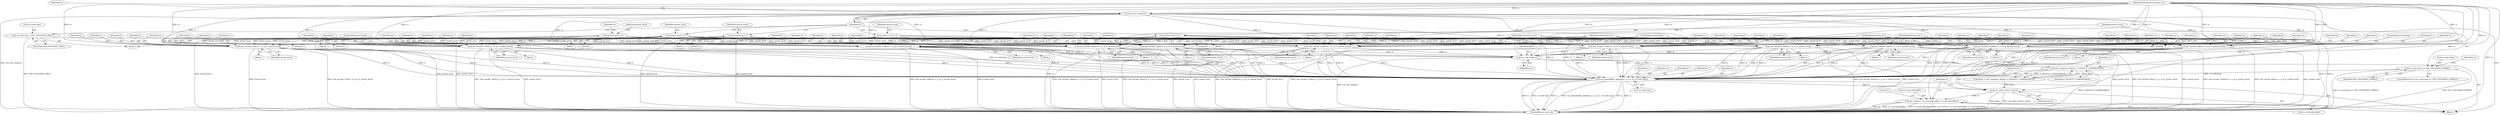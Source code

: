 digraph "0_qemu_9f64916da20eea67121d544698676295bbb105a7_8@API" {
"1000432" [label="(Call,vnc_framebuffer_update(vs, x, y, w, h, vs->zrle.type))"];
"1000429" [label="(Call,zrle_compress_data(vs, Z_DEFAULT_COMPRESSION))"];
"1000425" [label="(Call,vnc_zrle_stop(vs))"];
"1000258" [label="(Call,zrle_encode_15le(vs, x, y, w, h, zywrle_level))"];
"1000197" [label="(Call,vnc_zrle_start(vs))"];
"1000101" [label="(MethodParameterIn,VncState *vs)"];
"1000102" [label="(MethodParameterIn,int x)"];
"1000103" [label="(MethodParameterIn,int y)"];
"1000104" [label="(MethodParameterIn,int w)"];
"1000105" [label="(MethodParameterIn,int h)"];
"1000171" [label="(Call,zywrle_level = 3)"];
"1000184" [label="(Call,zywrle_level = 2)"];
"1000189" [label="(Call,zywrle_level = 1)"];
"1000194" [label="(Call,zywrle_level = 0)"];
"1000151" [label="(Call,zywrle_level = 0)"];
"1000396" [label="(Call,zrle_encode_24ble(vs, x, y, w, h, zywrle_level))"];
"1000408" [label="(Call,zrle_encode_32be(vs, x, y, w, h, zywrle_level))"];
"1000237" [label="(Call,zrle_encode_16le(vs, x, y, w, h, zywrle_level))"];
"1000228" [label="(Call,zrle_encode_16be(vs, x, y, w, h, zywrle_level))"];
"1000387" [label="(Call,zrle_encode_24bbe(vs, x, y, w, h, zywrle_level))"];
"1000207" [label="(Call,zrle_encode_8ne(vs, x, y, w, h, zywrle_level))"];
"1000357" [label="(Call,zrle_encode_24abe(vs, x, y, w, h, zywrle_level))"];
"1000366" [label="(Call,zrle_encode_24ale(vs, x, y, w, h, zywrle_level))"];
"1000417" [label="(Call,zrle_encode_32le(vs, x, y, w, h, zywrle_level))"];
"1000249" [label="(Call,zrle_encode_15be(vs, x, y, w, h, zywrle_level))"];
"1000116" [label="(Call,vs->zrle.type == VNC_ENCODING_ZYWRLE)"];
"1000154" [label="(Call,vs->zrle.type = VNC_ENCODING_ZRLE)"];
"1000443" [label="(Call,vnc_write_u32(vs, bytes))"];
"1000446" [label="(Call,vnc_write(vs, vs->zrle.zlib.buffer, vs->zrle.zlib.offset))"];
"1000438" [label="(Call,vs->zrle.type)"];
"1000248" [label="(Block,)"];
"1000232" [label="(Identifier,w)"];
"1000412" [label="(Identifier,w)"];
"1000257" [label="(Block,)"];
"1000358" [label="(Identifier,vs)"];
"1000157" [label="(Identifier,vs)"];
"1000369" [label="(Identifier,y)"];
"1000262" [label="(Identifier,w)"];
"1000252" [label="(Identifier,y)"];
"1000213" [label="(Identifier,zywrle_level)"];
"1000417" [label="(Call,zrle_encode_32le(vs, x, y, w, h, zywrle_level))"];
"1000409" [label="(Identifier,vs)"];
"1000194" [label="(Call,zywrle_level = 0)"];
"1000367" [label="(Identifier,vs)"];
"1000243" [label="(Identifier,zywrle_level)"];
"1000464" [label="(MethodReturn,static int)"];
"1000389" [label="(Identifier,x)"];
"1000392" [label="(Identifier,h)"];
"1000366" [label="(Call,zrle_encode_24ale(vs, x, y, w, h, zywrle_level))"];
"1000363" [label="(Identifier,zywrle_level)"];
"1000360" [label="(Identifier,y)"];
"1000422" [label="(Identifier,h)"];
"1000129" [label="(Identifier,vs)"];
"1000263" [label="(Identifier,h)"];
"1000455" [label="(Call,vs->zrle.zlib.offset)"];
"1000170" [label="(Block,)"];
"1000195" [label="(Identifier,zywrle_level)"];
"1000397" [label="(Identifier,vs)"];
"1000429" [label="(Call,zrle_compress_data(vs, Z_DEFAULT_COMPRESSION))"];
"1000390" [label="(Identifier,y)"];
"1000446" [label="(Call,vnc_write(vs, vs->zrle.zlib.buffer, vs->zrle.zlib.offset))"];
"1000122" [label="(Identifier,VNC_ENCODING_ZYWRLE)"];
"1000196" [label="(Literal,0)"];
"1000183" [label="(Block,)"];
"1000155" [label="(Call,vs->zrle.type)"];
"1000103" [label="(MethodParameterIn,int y)"];
"1000402" [label="(Identifier,zywrle_level)"];
"1000396" [label="(Call,zrle_encode_24ble(vs, x, y, w, h, zywrle_level))"];
"1000255" [label="(Identifier,zywrle_level)"];
"1000400" [label="(Identifier,w)"];
"1000424" [label="(ControlStructure,break;)"];
"1000207" [label="(Call,zrle_encode_8ne(vs, x, y, w, h, zywrle_level))"];
"1000359" [label="(Identifier,x)"];
"1000362" [label="(Identifier,h)"];
"1000260" [label="(Identifier,x)"];
"1000395" [label="(Block,)"];
"1000102" [label="(MethodParameterIn,int x)"];
"1000237" [label="(Call,zrle_encode_16le(vs, x, y, w, h, zywrle_level))"];
"1000251" [label="(Identifier,x)"];
"1000153" [label="(Literal,0)"];
"1000150" [label="(Block,)"];
"1000447" [label="(Identifier,vs)"];
"1000387" [label="(Call,zrle_encode_24bbe(vs, x, y, w, h, zywrle_level))"];
"1000230" [label="(Identifier,x)"];
"1000434" [label="(Identifier,x)"];
"1000433" [label="(Identifier,vs)"];
"1000249" [label="(Call,zrle_encode_15be(vs, x, y, w, h, zywrle_level))"];
"1000388" [label="(Identifier,vs)"];
"1000115" [label="(ControlStructure,if (vs->zrle.type == VNC_ENCODING_ZYWRLE))"];
"1000435" [label="(Identifier,y)"];
"1000371" [label="(Identifier,h)"];
"1000432" [label="(Call,vnc_framebuffer_update(vs, x, y, w, h, vs->zrle.type))"];
"1000154" [label="(Call,vs->zrle.type = VNC_ENCODING_ZRLE)"];
"1000236" [label="(Block,)"];
"1000391" [label="(Identifier,w)"];
"1000421" [label="(Identifier,w)"];
"1000443" [label="(Call,vnc_write_u32(vs, bytes))"];
"1000423" [label="(Identifier,zywrle_level)"];
"1000408" [label="(Call,zrle_encode_32be(vs, x, y, w, h, zywrle_level))"];
"1000372" [label="(Identifier,zywrle_level)"];
"1000368" [label="(Identifier,x)"];
"1000418" [label="(Identifier,vs)"];
"1000173" [label="(Literal,3)"];
"1000191" [label="(Literal,1)"];
"1000239" [label="(Identifier,x)"];
"1000386" [label="(Block,)"];
"1000210" [label="(Identifier,y)"];
"1000105" [label="(MethodParameterIn,int h)"];
"1000399" [label="(Identifier,y)"];
"1000202" [label="(Identifier,vs)"];
"1000427" [label="(Call,bytes = zrle_compress_data(vs, Z_DEFAULT_COMPRESSION))"];
"1000151" [label="(Call,zywrle_level = 0)"];
"1000356" [label="(Block,)"];
"1000250" [label="(Identifier,vs)"];
"1000116" [label="(Call,vs->zrle.type == VNC_ENCODING_ZYWRLE)"];
"1000229" [label="(Identifier,vs)"];
"1000410" [label="(Identifier,x)"];
"1000198" [label="(Identifier,vs)"];
"1000401" [label="(Identifier,h)"];
"1000184" [label="(Call,zywrle_level = 2)"];
"1000398" [label="(Identifier,x)"];
"1000160" [label="(Identifier,VNC_ENCODING_ZRLE)"];
"1000231" [label="(Identifier,y)"];
"1000357" [label="(Call,zrle_encode_24abe(vs, x, y, w, h, zywrle_level))"];
"1000208" [label="(Identifier,vs)"];
"1000254" [label="(Identifier,h)"];
"1000437" [label="(Identifier,h)"];
"1000234" [label="(Identifier,zywrle_level)"];
"1000117" [label="(Call,vs->zrle.type)"];
"1000431" [label="(Identifier,Z_DEFAULT_COMPRESSION)"];
"1000104" [label="(MethodParameterIn,int w)"];
"1000426" [label="(Identifier,vs)"];
"1000211" [label="(Identifier,w)"];
"1000209" [label="(Identifier,x)"];
"1000414" [label="(Identifier,zywrle_level)"];
"1000259" [label="(Identifier,vs)"];
"1000238" [label="(Identifier,vs)"];
"1000428" [label="(Identifier,bytes)"];
"1000152" [label="(Identifier,zywrle_level)"];
"1000419" [label="(Identifier,x)"];
"1000430" [label="(Identifier,vs)"];
"1000365" [label="(Block,)"];
"1000193" [label="(Block,)"];
"1000186" [label="(Literal,2)"];
"1000197" [label="(Call,vnc_zrle_start(vs))"];
"1000264" [label="(Identifier,zywrle_level)"];
"1000205" [label="(Block,)"];
"1000190" [label="(Identifier,zywrle_level)"];
"1000258" [label="(Call,zrle_encode_15le(vs, x, y, w, h, zywrle_level))"];
"1000233" [label="(Identifier,h)"];
"1000361" [label="(Identifier,w)"];
"1000444" [label="(Identifier,vs)"];
"1000240" [label="(Identifier,y)"];
"1000463" [label="(Literal,1)"];
"1000411" [label="(Identifier,y)"];
"1000448" [label="(Call,vs->zrle.zlib.buffer)"];
"1000416" [label="(Block,)"];
"1000101" [label="(MethodParameterIn,VncState *vs)"];
"1000185" [label="(Identifier,zywrle_level)"];
"1000172" [label="(Identifier,zywrle_level)"];
"1000189" [label="(Call,zywrle_level = 1)"];
"1000242" [label="(Identifier,h)"];
"1000106" [label="(Block,)"];
"1000265" [label="(ControlStructure,break;)"];
"1000241" [label="(Identifier,w)"];
"1000227" [label="(Block,)"];
"1000228" [label="(Call,zrle_encode_16be(vs, x, y, w, h, zywrle_level))"];
"1000212" [label="(Identifier,h)"];
"1000407" [label="(Block,)"];
"1000413" [label="(Identifier,h)"];
"1000253" [label="(Identifier,w)"];
"1000261" [label="(Identifier,y)"];
"1000188" [label="(Block,)"];
"1000445" [label="(Identifier,bytes)"];
"1000425" [label="(Call,vnc_zrle_stop(vs))"];
"1000393" [label="(Identifier,zywrle_level)"];
"1000214" [label="(ControlStructure,break;)"];
"1000420" [label="(Identifier,y)"];
"1000171" [label="(Call,zywrle_level = 3)"];
"1000436" [label="(Identifier,w)"];
"1000370" [label="(Identifier,w)"];
"1000432" -> "1000106"  [label="AST: "];
"1000432" -> "1000438"  [label="CFG: "];
"1000433" -> "1000432"  [label="AST: "];
"1000434" -> "1000432"  [label="AST: "];
"1000435" -> "1000432"  [label="AST: "];
"1000436" -> "1000432"  [label="AST: "];
"1000437" -> "1000432"  [label="AST: "];
"1000438" -> "1000432"  [label="AST: "];
"1000444" -> "1000432"  [label="CFG: "];
"1000432" -> "1000464"  [label="DDG: w"];
"1000432" -> "1000464"  [label="DDG: h"];
"1000432" -> "1000464"  [label="DDG: vs->zrle.type"];
"1000432" -> "1000464"  [label="DDG: x"];
"1000432" -> "1000464"  [label="DDG: vnc_framebuffer_update(vs, x, y, w, h, vs->zrle.type)"];
"1000432" -> "1000464"  [label="DDG: y"];
"1000429" -> "1000432"  [label="DDG: vs"];
"1000101" -> "1000432"  [label="DDG: vs"];
"1000258" -> "1000432"  [label="DDG: x"];
"1000258" -> "1000432"  [label="DDG: y"];
"1000258" -> "1000432"  [label="DDG: w"];
"1000258" -> "1000432"  [label="DDG: h"];
"1000249" -> "1000432"  [label="DDG: x"];
"1000249" -> "1000432"  [label="DDG: y"];
"1000249" -> "1000432"  [label="DDG: w"];
"1000249" -> "1000432"  [label="DDG: h"];
"1000207" -> "1000432"  [label="DDG: x"];
"1000207" -> "1000432"  [label="DDG: y"];
"1000207" -> "1000432"  [label="DDG: w"];
"1000207" -> "1000432"  [label="DDG: h"];
"1000387" -> "1000432"  [label="DDG: x"];
"1000387" -> "1000432"  [label="DDG: y"];
"1000387" -> "1000432"  [label="DDG: w"];
"1000387" -> "1000432"  [label="DDG: h"];
"1000366" -> "1000432"  [label="DDG: x"];
"1000366" -> "1000432"  [label="DDG: y"];
"1000366" -> "1000432"  [label="DDG: w"];
"1000366" -> "1000432"  [label="DDG: h"];
"1000228" -> "1000432"  [label="DDG: x"];
"1000228" -> "1000432"  [label="DDG: y"];
"1000228" -> "1000432"  [label="DDG: w"];
"1000228" -> "1000432"  [label="DDG: h"];
"1000417" -> "1000432"  [label="DDG: x"];
"1000417" -> "1000432"  [label="DDG: y"];
"1000417" -> "1000432"  [label="DDG: w"];
"1000417" -> "1000432"  [label="DDG: h"];
"1000357" -> "1000432"  [label="DDG: x"];
"1000357" -> "1000432"  [label="DDG: y"];
"1000357" -> "1000432"  [label="DDG: w"];
"1000357" -> "1000432"  [label="DDG: h"];
"1000237" -> "1000432"  [label="DDG: x"];
"1000237" -> "1000432"  [label="DDG: y"];
"1000237" -> "1000432"  [label="DDG: w"];
"1000237" -> "1000432"  [label="DDG: h"];
"1000396" -> "1000432"  [label="DDG: x"];
"1000396" -> "1000432"  [label="DDG: y"];
"1000396" -> "1000432"  [label="DDG: w"];
"1000396" -> "1000432"  [label="DDG: h"];
"1000408" -> "1000432"  [label="DDG: x"];
"1000408" -> "1000432"  [label="DDG: y"];
"1000408" -> "1000432"  [label="DDG: w"];
"1000408" -> "1000432"  [label="DDG: h"];
"1000102" -> "1000432"  [label="DDG: x"];
"1000103" -> "1000432"  [label="DDG: y"];
"1000104" -> "1000432"  [label="DDG: w"];
"1000105" -> "1000432"  [label="DDG: h"];
"1000116" -> "1000432"  [label="DDG: vs->zrle.type"];
"1000154" -> "1000432"  [label="DDG: vs->zrle.type"];
"1000432" -> "1000443"  [label="DDG: vs"];
"1000429" -> "1000427"  [label="AST: "];
"1000429" -> "1000431"  [label="CFG: "];
"1000430" -> "1000429"  [label="AST: "];
"1000431" -> "1000429"  [label="AST: "];
"1000427" -> "1000429"  [label="CFG: "];
"1000429" -> "1000464"  [label="DDG: Z_DEFAULT_COMPRESSION"];
"1000429" -> "1000427"  [label="DDG: vs"];
"1000429" -> "1000427"  [label="DDG: Z_DEFAULT_COMPRESSION"];
"1000425" -> "1000429"  [label="DDG: vs"];
"1000101" -> "1000429"  [label="DDG: vs"];
"1000425" -> "1000106"  [label="AST: "];
"1000425" -> "1000426"  [label="CFG: "];
"1000426" -> "1000425"  [label="AST: "];
"1000428" -> "1000425"  [label="CFG: "];
"1000425" -> "1000464"  [label="DDG: vnc_zrle_stop(vs)"];
"1000258" -> "1000425"  [label="DDG: vs"];
"1000396" -> "1000425"  [label="DDG: vs"];
"1000408" -> "1000425"  [label="DDG: vs"];
"1000237" -> "1000425"  [label="DDG: vs"];
"1000228" -> "1000425"  [label="DDG: vs"];
"1000387" -> "1000425"  [label="DDG: vs"];
"1000207" -> "1000425"  [label="DDG: vs"];
"1000357" -> "1000425"  [label="DDG: vs"];
"1000366" -> "1000425"  [label="DDG: vs"];
"1000417" -> "1000425"  [label="DDG: vs"];
"1000249" -> "1000425"  [label="DDG: vs"];
"1000197" -> "1000425"  [label="DDG: vs"];
"1000101" -> "1000425"  [label="DDG: vs"];
"1000258" -> "1000257"  [label="AST: "];
"1000258" -> "1000264"  [label="CFG: "];
"1000259" -> "1000258"  [label="AST: "];
"1000260" -> "1000258"  [label="AST: "];
"1000261" -> "1000258"  [label="AST: "];
"1000262" -> "1000258"  [label="AST: "];
"1000263" -> "1000258"  [label="AST: "];
"1000264" -> "1000258"  [label="AST: "];
"1000265" -> "1000258"  [label="CFG: "];
"1000258" -> "1000464"  [label="DDG: zywrle_level"];
"1000258" -> "1000464"  [label="DDG: zrle_encode_15le(vs, x, y, w, h, zywrle_level)"];
"1000197" -> "1000258"  [label="DDG: vs"];
"1000101" -> "1000258"  [label="DDG: vs"];
"1000102" -> "1000258"  [label="DDG: x"];
"1000103" -> "1000258"  [label="DDG: y"];
"1000104" -> "1000258"  [label="DDG: w"];
"1000105" -> "1000258"  [label="DDG: h"];
"1000171" -> "1000258"  [label="DDG: zywrle_level"];
"1000184" -> "1000258"  [label="DDG: zywrle_level"];
"1000189" -> "1000258"  [label="DDG: zywrle_level"];
"1000194" -> "1000258"  [label="DDG: zywrle_level"];
"1000151" -> "1000258"  [label="DDG: zywrle_level"];
"1000197" -> "1000106"  [label="AST: "];
"1000197" -> "1000198"  [label="CFG: "];
"1000198" -> "1000197"  [label="AST: "];
"1000202" -> "1000197"  [label="CFG: "];
"1000197" -> "1000464"  [label="DDG: vnc_zrle_start(vs)"];
"1000101" -> "1000197"  [label="DDG: vs"];
"1000197" -> "1000207"  [label="DDG: vs"];
"1000197" -> "1000228"  [label="DDG: vs"];
"1000197" -> "1000237"  [label="DDG: vs"];
"1000197" -> "1000249"  [label="DDG: vs"];
"1000197" -> "1000357"  [label="DDG: vs"];
"1000197" -> "1000366"  [label="DDG: vs"];
"1000197" -> "1000387"  [label="DDG: vs"];
"1000197" -> "1000396"  [label="DDG: vs"];
"1000197" -> "1000408"  [label="DDG: vs"];
"1000197" -> "1000417"  [label="DDG: vs"];
"1000101" -> "1000100"  [label="AST: "];
"1000101" -> "1000464"  [label="DDG: vs"];
"1000101" -> "1000207"  [label="DDG: vs"];
"1000101" -> "1000228"  [label="DDG: vs"];
"1000101" -> "1000237"  [label="DDG: vs"];
"1000101" -> "1000249"  [label="DDG: vs"];
"1000101" -> "1000357"  [label="DDG: vs"];
"1000101" -> "1000366"  [label="DDG: vs"];
"1000101" -> "1000387"  [label="DDG: vs"];
"1000101" -> "1000396"  [label="DDG: vs"];
"1000101" -> "1000408"  [label="DDG: vs"];
"1000101" -> "1000417"  [label="DDG: vs"];
"1000101" -> "1000443"  [label="DDG: vs"];
"1000101" -> "1000446"  [label="DDG: vs"];
"1000102" -> "1000100"  [label="AST: "];
"1000102" -> "1000464"  [label="DDG: x"];
"1000102" -> "1000207"  [label="DDG: x"];
"1000102" -> "1000228"  [label="DDG: x"];
"1000102" -> "1000237"  [label="DDG: x"];
"1000102" -> "1000249"  [label="DDG: x"];
"1000102" -> "1000357"  [label="DDG: x"];
"1000102" -> "1000366"  [label="DDG: x"];
"1000102" -> "1000387"  [label="DDG: x"];
"1000102" -> "1000396"  [label="DDG: x"];
"1000102" -> "1000408"  [label="DDG: x"];
"1000102" -> "1000417"  [label="DDG: x"];
"1000103" -> "1000100"  [label="AST: "];
"1000103" -> "1000464"  [label="DDG: y"];
"1000103" -> "1000207"  [label="DDG: y"];
"1000103" -> "1000228"  [label="DDG: y"];
"1000103" -> "1000237"  [label="DDG: y"];
"1000103" -> "1000249"  [label="DDG: y"];
"1000103" -> "1000357"  [label="DDG: y"];
"1000103" -> "1000366"  [label="DDG: y"];
"1000103" -> "1000387"  [label="DDG: y"];
"1000103" -> "1000396"  [label="DDG: y"];
"1000103" -> "1000408"  [label="DDG: y"];
"1000103" -> "1000417"  [label="DDG: y"];
"1000104" -> "1000100"  [label="AST: "];
"1000104" -> "1000464"  [label="DDG: w"];
"1000104" -> "1000207"  [label="DDG: w"];
"1000104" -> "1000228"  [label="DDG: w"];
"1000104" -> "1000237"  [label="DDG: w"];
"1000104" -> "1000249"  [label="DDG: w"];
"1000104" -> "1000357"  [label="DDG: w"];
"1000104" -> "1000366"  [label="DDG: w"];
"1000104" -> "1000387"  [label="DDG: w"];
"1000104" -> "1000396"  [label="DDG: w"];
"1000104" -> "1000408"  [label="DDG: w"];
"1000104" -> "1000417"  [label="DDG: w"];
"1000105" -> "1000100"  [label="AST: "];
"1000105" -> "1000464"  [label="DDG: h"];
"1000105" -> "1000207"  [label="DDG: h"];
"1000105" -> "1000228"  [label="DDG: h"];
"1000105" -> "1000237"  [label="DDG: h"];
"1000105" -> "1000249"  [label="DDG: h"];
"1000105" -> "1000357"  [label="DDG: h"];
"1000105" -> "1000366"  [label="DDG: h"];
"1000105" -> "1000387"  [label="DDG: h"];
"1000105" -> "1000396"  [label="DDG: h"];
"1000105" -> "1000408"  [label="DDG: h"];
"1000105" -> "1000417"  [label="DDG: h"];
"1000171" -> "1000170"  [label="AST: "];
"1000171" -> "1000173"  [label="CFG: "];
"1000172" -> "1000171"  [label="AST: "];
"1000173" -> "1000171"  [label="AST: "];
"1000198" -> "1000171"  [label="CFG: "];
"1000171" -> "1000464"  [label="DDG: zywrle_level"];
"1000171" -> "1000207"  [label="DDG: zywrle_level"];
"1000171" -> "1000228"  [label="DDG: zywrle_level"];
"1000171" -> "1000237"  [label="DDG: zywrle_level"];
"1000171" -> "1000249"  [label="DDG: zywrle_level"];
"1000171" -> "1000357"  [label="DDG: zywrle_level"];
"1000171" -> "1000366"  [label="DDG: zywrle_level"];
"1000171" -> "1000387"  [label="DDG: zywrle_level"];
"1000171" -> "1000396"  [label="DDG: zywrle_level"];
"1000171" -> "1000408"  [label="DDG: zywrle_level"];
"1000171" -> "1000417"  [label="DDG: zywrle_level"];
"1000184" -> "1000183"  [label="AST: "];
"1000184" -> "1000186"  [label="CFG: "];
"1000185" -> "1000184"  [label="AST: "];
"1000186" -> "1000184"  [label="AST: "];
"1000198" -> "1000184"  [label="CFG: "];
"1000184" -> "1000464"  [label="DDG: zywrle_level"];
"1000184" -> "1000207"  [label="DDG: zywrle_level"];
"1000184" -> "1000228"  [label="DDG: zywrle_level"];
"1000184" -> "1000237"  [label="DDG: zywrle_level"];
"1000184" -> "1000249"  [label="DDG: zywrle_level"];
"1000184" -> "1000357"  [label="DDG: zywrle_level"];
"1000184" -> "1000366"  [label="DDG: zywrle_level"];
"1000184" -> "1000387"  [label="DDG: zywrle_level"];
"1000184" -> "1000396"  [label="DDG: zywrle_level"];
"1000184" -> "1000408"  [label="DDG: zywrle_level"];
"1000184" -> "1000417"  [label="DDG: zywrle_level"];
"1000189" -> "1000188"  [label="AST: "];
"1000189" -> "1000191"  [label="CFG: "];
"1000190" -> "1000189"  [label="AST: "];
"1000191" -> "1000189"  [label="AST: "];
"1000198" -> "1000189"  [label="CFG: "];
"1000189" -> "1000464"  [label="DDG: zywrle_level"];
"1000189" -> "1000207"  [label="DDG: zywrle_level"];
"1000189" -> "1000228"  [label="DDG: zywrle_level"];
"1000189" -> "1000237"  [label="DDG: zywrle_level"];
"1000189" -> "1000249"  [label="DDG: zywrle_level"];
"1000189" -> "1000357"  [label="DDG: zywrle_level"];
"1000189" -> "1000366"  [label="DDG: zywrle_level"];
"1000189" -> "1000387"  [label="DDG: zywrle_level"];
"1000189" -> "1000396"  [label="DDG: zywrle_level"];
"1000189" -> "1000408"  [label="DDG: zywrle_level"];
"1000189" -> "1000417"  [label="DDG: zywrle_level"];
"1000194" -> "1000193"  [label="AST: "];
"1000194" -> "1000196"  [label="CFG: "];
"1000195" -> "1000194"  [label="AST: "];
"1000196" -> "1000194"  [label="AST: "];
"1000198" -> "1000194"  [label="CFG: "];
"1000194" -> "1000464"  [label="DDG: zywrle_level"];
"1000194" -> "1000207"  [label="DDG: zywrle_level"];
"1000194" -> "1000228"  [label="DDG: zywrle_level"];
"1000194" -> "1000237"  [label="DDG: zywrle_level"];
"1000194" -> "1000249"  [label="DDG: zywrle_level"];
"1000194" -> "1000357"  [label="DDG: zywrle_level"];
"1000194" -> "1000366"  [label="DDG: zywrle_level"];
"1000194" -> "1000387"  [label="DDG: zywrle_level"];
"1000194" -> "1000396"  [label="DDG: zywrle_level"];
"1000194" -> "1000408"  [label="DDG: zywrle_level"];
"1000194" -> "1000417"  [label="DDG: zywrle_level"];
"1000151" -> "1000150"  [label="AST: "];
"1000151" -> "1000153"  [label="CFG: "];
"1000152" -> "1000151"  [label="AST: "];
"1000153" -> "1000151"  [label="AST: "];
"1000157" -> "1000151"  [label="CFG: "];
"1000151" -> "1000464"  [label="DDG: zywrle_level"];
"1000151" -> "1000207"  [label="DDG: zywrle_level"];
"1000151" -> "1000228"  [label="DDG: zywrle_level"];
"1000151" -> "1000237"  [label="DDG: zywrle_level"];
"1000151" -> "1000249"  [label="DDG: zywrle_level"];
"1000151" -> "1000357"  [label="DDG: zywrle_level"];
"1000151" -> "1000366"  [label="DDG: zywrle_level"];
"1000151" -> "1000387"  [label="DDG: zywrle_level"];
"1000151" -> "1000396"  [label="DDG: zywrle_level"];
"1000151" -> "1000408"  [label="DDG: zywrle_level"];
"1000151" -> "1000417"  [label="DDG: zywrle_level"];
"1000396" -> "1000395"  [label="AST: "];
"1000396" -> "1000402"  [label="CFG: "];
"1000397" -> "1000396"  [label="AST: "];
"1000398" -> "1000396"  [label="AST: "];
"1000399" -> "1000396"  [label="AST: "];
"1000400" -> "1000396"  [label="AST: "];
"1000401" -> "1000396"  [label="AST: "];
"1000402" -> "1000396"  [label="AST: "];
"1000424" -> "1000396"  [label="CFG: "];
"1000396" -> "1000464"  [label="DDG: zrle_encode_24ble(vs, x, y, w, h, zywrle_level)"];
"1000396" -> "1000464"  [label="DDG: zywrle_level"];
"1000408" -> "1000407"  [label="AST: "];
"1000408" -> "1000414"  [label="CFG: "];
"1000409" -> "1000408"  [label="AST: "];
"1000410" -> "1000408"  [label="AST: "];
"1000411" -> "1000408"  [label="AST: "];
"1000412" -> "1000408"  [label="AST: "];
"1000413" -> "1000408"  [label="AST: "];
"1000414" -> "1000408"  [label="AST: "];
"1000424" -> "1000408"  [label="CFG: "];
"1000408" -> "1000464"  [label="DDG: zrle_encode_32be(vs, x, y, w, h, zywrle_level)"];
"1000408" -> "1000464"  [label="DDG: zywrle_level"];
"1000237" -> "1000236"  [label="AST: "];
"1000237" -> "1000243"  [label="CFG: "];
"1000238" -> "1000237"  [label="AST: "];
"1000239" -> "1000237"  [label="AST: "];
"1000240" -> "1000237"  [label="AST: "];
"1000241" -> "1000237"  [label="AST: "];
"1000242" -> "1000237"  [label="AST: "];
"1000243" -> "1000237"  [label="AST: "];
"1000265" -> "1000237"  [label="CFG: "];
"1000237" -> "1000464"  [label="DDG: zrle_encode_16le(vs, x, y, w, h, zywrle_level)"];
"1000237" -> "1000464"  [label="DDG: zywrle_level"];
"1000228" -> "1000227"  [label="AST: "];
"1000228" -> "1000234"  [label="CFG: "];
"1000229" -> "1000228"  [label="AST: "];
"1000230" -> "1000228"  [label="AST: "];
"1000231" -> "1000228"  [label="AST: "];
"1000232" -> "1000228"  [label="AST: "];
"1000233" -> "1000228"  [label="AST: "];
"1000234" -> "1000228"  [label="AST: "];
"1000265" -> "1000228"  [label="CFG: "];
"1000228" -> "1000464"  [label="DDG: zrle_encode_16be(vs, x, y, w, h, zywrle_level)"];
"1000228" -> "1000464"  [label="DDG: zywrle_level"];
"1000387" -> "1000386"  [label="AST: "];
"1000387" -> "1000393"  [label="CFG: "];
"1000388" -> "1000387"  [label="AST: "];
"1000389" -> "1000387"  [label="AST: "];
"1000390" -> "1000387"  [label="AST: "];
"1000391" -> "1000387"  [label="AST: "];
"1000392" -> "1000387"  [label="AST: "];
"1000393" -> "1000387"  [label="AST: "];
"1000424" -> "1000387"  [label="CFG: "];
"1000387" -> "1000464"  [label="DDG: zywrle_level"];
"1000387" -> "1000464"  [label="DDG: zrle_encode_24bbe(vs, x, y, w, h, zywrle_level)"];
"1000207" -> "1000205"  [label="AST: "];
"1000207" -> "1000213"  [label="CFG: "];
"1000208" -> "1000207"  [label="AST: "];
"1000209" -> "1000207"  [label="AST: "];
"1000210" -> "1000207"  [label="AST: "];
"1000211" -> "1000207"  [label="AST: "];
"1000212" -> "1000207"  [label="AST: "];
"1000213" -> "1000207"  [label="AST: "];
"1000214" -> "1000207"  [label="CFG: "];
"1000207" -> "1000464"  [label="DDG: zrle_encode_8ne(vs, x, y, w, h, zywrle_level)"];
"1000207" -> "1000464"  [label="DDG: zywrle_level"];
"1000357" -> "1000356"  [label="AST: "];
"1000357" -> "1000363"  [label="CFG: "];
"1000358" -> "1000357"  [label="AST: "];
"1000359" -> "1000357"  [label="AST: "];
"1000360" -> "1000357"  [label="AST: "];
"1000361" -> "1000357"  [label="AST: "];
"1000362" -> "1000357"  [label="AST: "];
"1000363" -> "1000357"  [label="AST: "];
"1000424" -> "1000357"  [label="CFG: "];
"1000357" -> "1000464"  [label="DDG: zywrle_level"];
"1000357" -> "1000464"  [label="DDG: zrle_encode_24abe(vs, x, y, w, h, zywrle_level)"];
"1000366" -> "1000365"  [label="AST: "];
"1000366" -> "1000372"  [label="CFG: "];
"1000367" -> "1000366"  [label="AST: "];
"1000368" -> "1000366"  [label="AST: "];
"1000369" -> "1000366"  [label="AST: "];
"1000370" -> "1000366"  [label="AST: "];
"1000371" -> "1000366"  [label="AST: "];
"1000372" -> "1000366"  [label="AST: "];
"1000424" -> "1000366"  [label="CFG: "];
"1000366" -> "1000464"  [label="DDG: zrle_encode_24ale(vs, x, y, w, h, zywrle_level)"];
"1000366" -> "1000464"  [label="DDG: zywrle_level"];
"1000417" -> "1000416"  [label="AST: "];
"1000417" -> "1000423"  [label="CFG: "];
"1000418" -> "1000417"  [label="AST: "];
"1000419" -> "1000417"  [label="AST: "];
"1000420" -> "1000417"  [label="AST: "];
"1000421" -> "1000417"  [label="AST: "];
"1000422" -> "1000417"  [label="AST: "];
"1000423" -> "1000417"  [label="AST: "];
"1000424" -> "1000417"  [label="CFG: "];
"1000417" -> "1000464"  [label="DDG: zywrle_level"];
"1000417" -> "1000464"  [label="DDG: zrle_encode_32le(vs, x, y, w, h, zywrle_level)"];
"1000249" -> "1000248"  [label="AST: "];
"1000249" -> "1000255"  [label="CFG: "];
"1000250" -> "1000249"  [label="AST: "];
"1000251" -> "1000249"  [label="AST: "];
"1000252" -> "1000249"  [label="AST: "];
"1000253" -> "1000249"  [label="AST: "];
"1000254" -> "1000249"  [label="AST: "];
"1000255" -> "1000249"  [label="AST: "];
"1000265" -> "1000249"  [label="CFG: "];
"1000249" -> "1000464"  [label="DDG: zywrle_level"];
"1000249" -> "1000464"  [label="DDG: zrle_encode_15be(vs, x, y, w, h, zywrle_level)"];
"1000116" -> "1000115"  [label="AST: "];
"1000116" -> "1000122"  [label="CFG: "];
"1000117" -> "1000116"  [label="AST: "];
"1000122" -> "1000116"  [label="AST: "];
"1000129" -> "1000116"  [label="CFG: "];
"1000195" -> "1000116"  [label="CFG: "];
"1000116" -> "1000464"  [label="DDG: VNC_ENCODING_ZYWRLE"];
"1000116" -> "1000464"  [label="DDG: vs->zrle.type == VNC_ENCODING_ZYWRLE"];
"1000154" -> "1000150"  [label="AST: "];
"1000154" -> "1000160"  [label="CFG: "];
"1000155" -> "1000154"  [label="AST: "];
"1000160" -> "1000154"  [label="AST: "];
"1000198" -> "1000154"  [label="CFG: "];
"1000154" -> "1000464"  [label="DDG: VNC_ENCODING_ZRLE"];
"1000443" -> "1000106"  [label="AST: "];
"1000443" -> "1000445"  [label="CFG: "];
"1000444" -> "1000443"  [label="AST: "];
"1000445" -> "1000443"  [label="AST: "];
"1000447" -> "1000443"  [label="CFG: "];
"1000443" -> "1000464"  [label="DDG: vnc_write_u32(vs, bytes)"];
"1000443" -> "1000464"  [label="DDG: bytes"];
"1000427" -> "1000443"  [label="DDG: bytes"];
"1000443" -> "1000446"  [label="DDG: vs"];
"1000446" -> "1000106"  [label="AST: "];
"1000446" -> "1000455"  [label="CFG: "];
"1000447" -> "1000446"  [label="AST: "];
"1000448" -> "1000446"  [label="AST: "];
"1000455" -> "1000446"  [label="AST: "];
"1000463" -> "1000446"  [label="CFG: "];
"1000446" -> "1000464"  [label="DDG: vs->zrle.zlib.offset"];
"1000446" -> "1000464"  [label="DDG: vnc_write(vs, vs->zrle.zlib.buffer, vs->zrle.zlib.offset)"];
"1000446" -> "1000464"  [label="DDG: vs"];
"1000446" -> "1000464"  [label="DDG: vs->zrle.zlib.buffer"];
}
